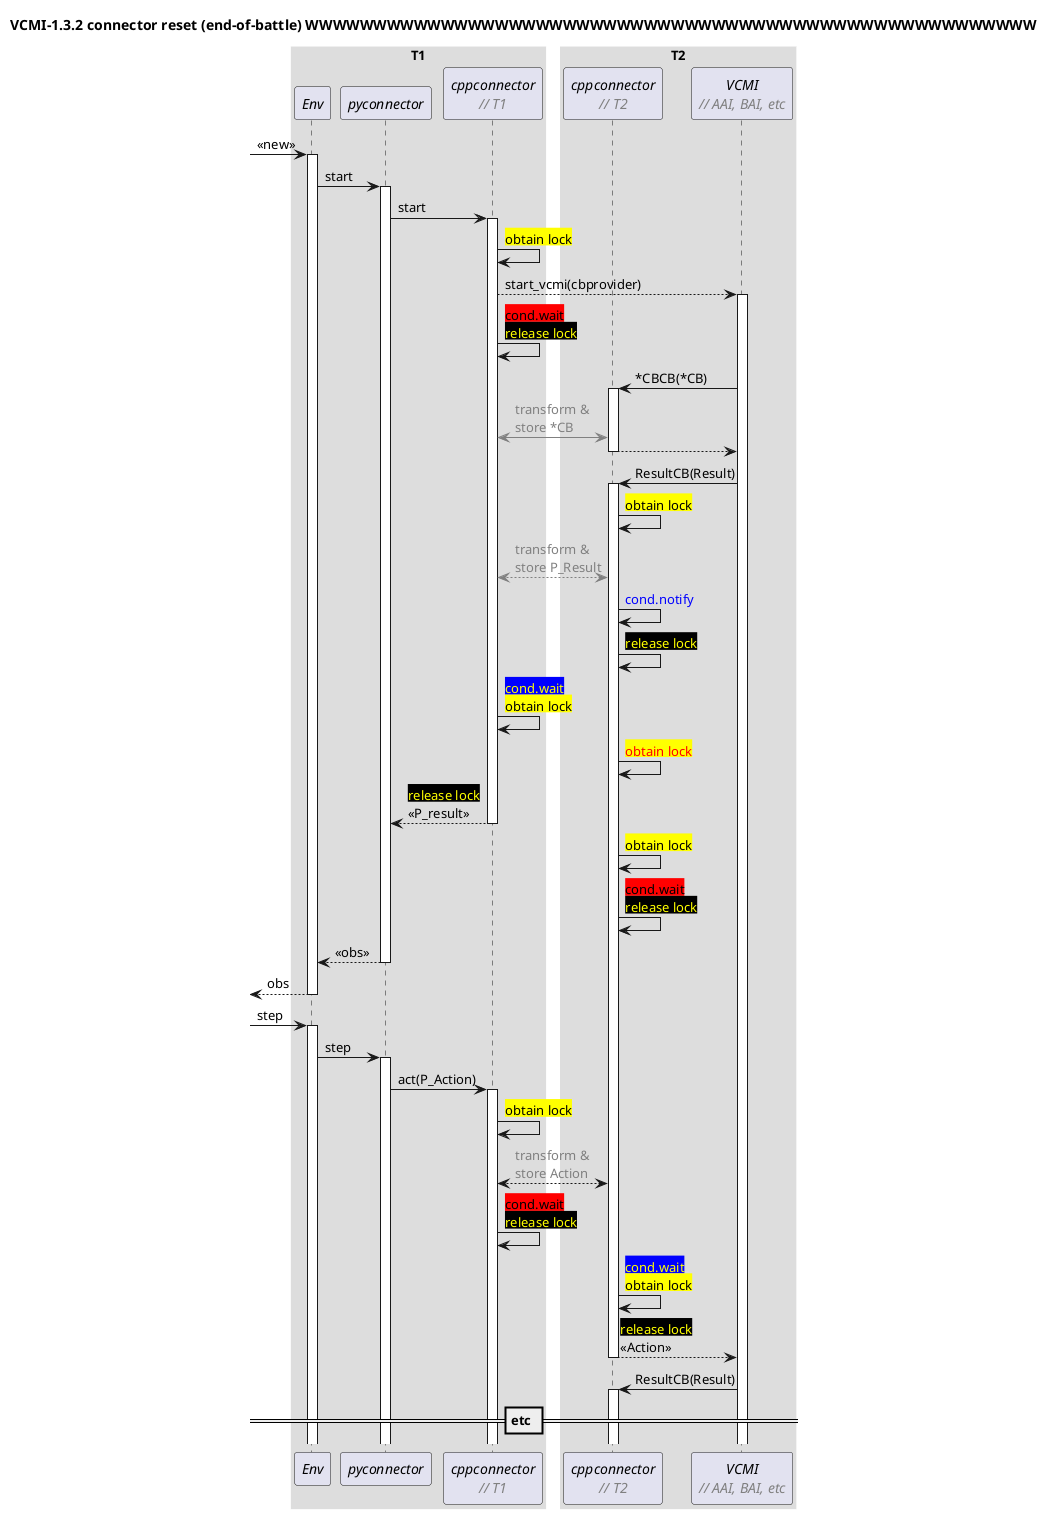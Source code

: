@startuml "vcmi-1.32-reset-endbattle"

title "VCMI-1.3.2 connector reset (end-of-battle)"
title "VCMI-1.3.2 connector reset (end-of-battle) WWWWWWWWWWWWWWWWWWWWWWWWWWWWWWWWWWWWWWWWWWWWWWWWWWWWWW"

skinparam sequenceBoxBorderColor #FFF

!$nbsp = "<U+00A0>"

' workaround the fact that text alignment can only be
' set globally. Using hspace(n) returns N monospaced
' $nbsp chars
!function $hspace($length)
  !$res = ""
  !$i = $length
  !while $i > 0
    !$res = $res + $nbsp
    !$i = $i - 1
  !endwhile
  !return "<font:monospaced>"+$res+"</font>"
!endfunction

!function $desc($txt)
  !return "<font:Arial><color:Gray><i>// "+$txt+"</i></color></font>"
!endfunction

!function $wait($set)
  !if ($set == 0)
    !return "<back:red>cond.wait</back>\n"+$lock(0)
  !endif

  !return "<color:yellow><back:blue>cond.wait</back></color>\n"+$lock(1,1)
!endfunction

!function $notify()
  !return "<color:blue>cond.notify</color>"
!endfunction

!function $lock($obtain)
  !if ($obtain == 1)
    !return "<back:yellow>obtain lock</back>"
  !else
    !return "<color:yellow><back:black>release lock</back></color>"
  !endif
!endfunction

!function $lock($obtain, $success)
  !if ($obtain == 0 || $success == 1)
    !return $lock($obtain)
  !endif
  ' failed to obtain
  !return "<back:yellow><color:red>obtain lock</color></back>"
!endfunction

!function $sharevar($name)
  !return "<color:gray>transform &</color>\n<color:gray>store "+$name+"</color>"
!endfunction

box T1
participant "//Env//" as env
participant "//pyconnector//" as py
participant "//cppconnector//\n$desc(T1)" as cpp1
end box

box T2
participant "//cppconnector//\n$desc(T2)" as cpp2
participant "//VCMI//\n$desc('AAI, BAI, etc')" as vcmi
end box

-> env ++ : <<new>>
env -> py ++ : start
py -> cpp1 ++ : start
cpp1 -> cpp1 : $lock(1,1)
cpp1 --> vcmi ++ : start_vcmi(cbprovider)
' cpp1 -> cpp1 : $notify()\n$desc(noop)
cpp1 -> cpp1 : $wait(0)
vcmi -> cpp2 ++ : *CBCB(*CB)
cpp2 <-[#gray]> cpp1 : $sharevar("*CB")
cpp2 --> vcmi -- :
vcmi -> cpp2 ++ : ResultCB(Result)
cpp2 -> cpp2 : $lock(1,1)
cpp2 <--[#gray]> cpp1 : $sharevar(P_Result)
cpp2 -> cpp2 : $notify()
cpp2 -> cpp2 : $lock(0)
cpp1 -> cpp1 : $wait(1)
cpp2 -> cpp2 : $lock(1,0)
cpp1 --> py -- : $lock(0)\n<<P_result>>
cpp2 -> cpp2 : $lock(1,1)
cpp2 -> cpp2 : $wait(0)
py --> env -- : <<obs>>
[<-- env -- : obs

[-> env ++ : step
env -> py ++ : step
py -> cpp1 ++ : act(P_Action)
cpp1 -> cpp1 : $lock(1,1)
cpp1 <--> cpp2 : $sharevar(Action)
cpp1 -> cpp1 : $wait(0)
cpp2 -> cpp2 : $wait(1)
cpp2 --> vcmi -- : $lock(0)\n<<Action>>
vcmi -> cpp2 ++ : ResultCB(Result)
== etc ==
@enduml
